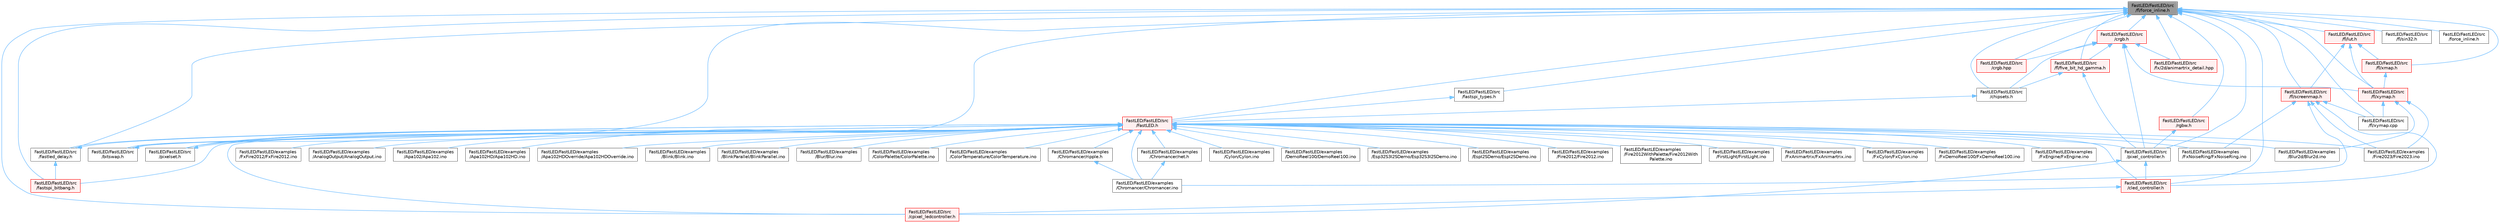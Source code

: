 digraph "FastLED/FastLED/src/fl/force_inline.h"
{
 // LATEX_PDF_SIZE
  bgcolor="transparent";
  edge [fontname=Helvetica,fontsize=10,labelfontname=Helvetica,labelfontsize=10];
  node [fontname=Helvetica,fontsize=10,shape=box,height=0.2,width=0.4];
  Node1 [id="Node000001",label="FastLED/FastLED/src\l/fl/force_inline.h",height=0.2,width=0.4,color="gray40", fillcolor="grey60", style="filled", fontcolor="black",tooltip=" "];
  Node1 -> Node2 [id="edge1_Node000001_Node000002",dir="back",color="steelblue1",style="solid",tooltip=" "];
  Node2 [id="Node000002",label="FastLED/FastLED/src\l/FastLED.h",height=0.2,width=0.4,color="red", fillcolor="#FFF0F0", style="filled",URL="$db/d97/_fast_l_e_d_8h.html",tooltip="central include file for FastLED, defines the CFastLED class/object"];
  Node2 -> Node3 [id="edge2_Node000002_Node000003",dir="back",color="steelblue1",style="solid",tooltip=" "];
  Node3 [id="Node000003",label="FastLED/FastLED/examples\l/AnalogOutput/AnalogOutput.ino",height=0.2,width=0.4,color="grey40", fillcolor="white", style="filled",URL="$d5/d17/_analog_output_8ino.html",tooltip="Demonstrates how to use FastLED color functions even without a \"pixel-addressible\" smart LED strip."];
  Node2 -> Node4 [id="edge3_Node000002_Node000004",dir="back",color="steelblue1",style="solid",tooltip=" "];
  Node4 [id="Node000004",label="FastLED/FastLED/examples\l/Apa102/Apa102.ino",height=0.2,width=0.4,color="grey40", fillcolor="white", style="filled",URL="$dd/d0f/_apa102_8ino.html",tooltip=" "];
  Node2 -> Node5 [id="edge4_Node000002_Node000005",dir="back",color="steelblue1",style="solid",tooltip=" "];
  Node5 [id="Node000005",label="FastLED/FastLED/examples\l/Apa102HD/Apa102HD.ino",height=0.2,width=0.4,color="grey40", fillcolor="white", style="filled",URL="$d1/d75/_apa102_h_d_8ino.html",tooltip="Example showing how to use the APA102HD gamma correction."];
  Node2 -> Node6 [id="edge5_Node000002_Node000006",dir="back",color="steelblue1",style="solid",tooltip=" "];
  Node6 [id="Node000006",label="FastLED/FastLED/examples\l/Apa102HDOverride/Apa102HDOverride.ino",height=0.2,width=0.4,color="grey40", fillcolor="white", style="filled",URL="$d3/d6e/_apa102_h_d_override_8ino.html",tooltip=" "];
  Node2 -> Node7 [id="edge6_Node000002_Node000007",dir="back",color="steelblue1",style="solid",tooltip=" "];
  Node7 [id="Node000007",label="FastLED/FastLED/examples\l/Blink/Blink.ino",height=0.2,width=0.4,color="grey40", fillcolor="white", style="filled",URL="$d0/dc3/_blink_8ino.html",tooltip="Blink the first LED of an LED strip."];
  Node2 -> Node8 [id="edge7_Node000002_Node000008",dir="back",color="steelblue1",style="solid",tooltip=" "];
  Node8 [id="Node000008",label="FastLED/FastLED/examples\l/BlinkParallel/BlinkParallel.ino",height=0.2,width=0.4,color="grey40", fillcolor="white", style="filled",URL="$d5/d4d/_blink_parallel_8ino.html",tooltip="Shows parallel usage of WS2812 strips."];
  Node2 -> Node9 [id="edge8_Node000002_Node000009",dir="back",color="steelblue1",style="solid",tooltip=" "];
  Node9 [id="Node000009",label="FastLED/FastLED/examples\l/Blur/Blur.ino",height=0.2,width=0.4,color="grey40", fillcolor="white", style="filled",URL="$d4/d0c/_blur_8ino.html",tooltip=" "];
  Node2 -> Node10 [id="edge9_Node000002_Node000010",dir="back",color="steelblue1",style="solid",tooltip=" "];
  Node10 [id="Node000010",label="FastLED/FastLED/examples\l/Blur2d/Blur2d.ino",height=0.2,width=0.4,color="grey40", fillcolor="white", style="filled",URL="$df/d42/_blur2d_8ino.html",tooltip=" "];
  Node2 -> Node11 [id="edge10_Node000002_Node000011",dir="back",color="steelblue1",style="solid",tooltip=" "];
  Node11 [id="Node000011",label="FastLED/FastLED/examples\l/Chromancer/Chromancer.ino",height=0.2,width=0.4,color="grey40", fillcolor="white", style="filled",URL="$d1/ddb/_chromancer_8ino.html",tooltip=" "];
  Node2 -> Node12 [id="edge11_Node000002_Node000012",dir="back",color="steelblue1",style="solid",tooltip=" "];
  Node12 [id="Node000012",label="FastLED/FastLED/examples\l/Chromancer/net.h",height=0.2,width=0.4,color="grey40", fillcolor="white", style="filled",URL="$d7/d97/net_8h.html",tooltip=" "];
  Node12 -> Node11 [id="edge12_Node000012_Node000011",dir="back",color="steelblue1",style="solid",tooltip=" "];
  Node2 -> Node13 [id="edge13_Node000002_Node000013",dir="back",color="steelblue1",style="solid",tooltip=" "];
  Node13 [id="Node000013",label="FastLED/FastLED/examples\l/Chromancer/ripple.h",height=0.2,width=0.4,color="grey40", fillcolor="white", style="filled",URL="$de/de3/ripple_8h.html",tooltip=" "];
  Node13 -> Node11 [id="edge14_Node000013_Node000011",dir="back",color="steelblue1",style="solid",tooltip=" "];
  Node2 -> Node14 [id="edge15_Node000002_Node000014",dir="back",color="steelblue1",style="solid",tooltip=" "];
  Node14 [id="Node000014",label="FastLED/FastLED/examples\l/ColorPalette/ColorPalette.ino",height=0.2,width=0.4,color="grey40", fillcolor="white", style="filled",URL="$d1/dc5/_color_palette_8ino.html",tooltip="Demonstrates how to use Color Palettes."];
  Node2 -> Node15 [id="edge16_Node000002_Node000015",dir="back",color="steelblue1",style="solid",tooltip=" "];
  Node15 [id="Node000015",label="FastLED/FastLED/examples\l/ColorTemperature/ColorTemperature.ino",height=0.2,width=0.4,color="grey40", fillcolor="white", style="filled",URL="$d7/d22/_color_temperature_8ino.html",tooltip="Demonstrates how to use ColorTemperature based color correction."];
  Node2 -> Node16 [id="edge17_Node000002_Node000016",dir="back",color="steelblue1",style="solid",tooltip=" "];
  Node16 [id="Node000016",label="FastLED/FastLED/examples\l/Cylon/Cylon.ino",height=0.2,width=0.4,color="grey40", fillcolor="white", style="filled",URL="$d8/d97/_cylon_8ino.html",tooltip="An animation that moves a single LED back and forth (Larson Scanner effect)"];
  Node2 -> Node17 [id="edge18_Node000002_Node000017",dir="back",color="steelblue1",style="solid",tooltip=" "];
  Node17 [id="Node000017",label="FastLED/FastLED/examples\l/DemoReel100/DemoReel100.ino",height=0.2,width=0.4,color="grey40", fillcolor="white", style="filled",URL="$d5/d25/_demo_reel100_8ino.html",tooltip="FastLED \"100 lines of code\" demo reel, showing off some effects."];
  Node2 -> Node18 [id="edge19_Node000002_Node000018",dir="back",color="steelblue1",style="solid",tooltip=" "];
  Node18 [id="Node000018",label="FastLED/FastLED/examples\l/Esp32S3I2SDemo/Esp32S3I2SDemo.ino",height=0.2,width=0.4,color="grey40", fillcolor="white", style="filled",URL="$db/de9/_esp32_s3_i2_s_demo_8ino.html",tooltip=" "];
  Node2 -> Node19 [id="edge20_Node000002_Node000019",dir="back",color="steelblue1",style="solid",tooltip=" "];
  Node19 [id="Node000019",label="FastLED/FastLED/examples\l/EspI2SDemo/EspI2SDemo.ino",height=0.2,width=0.4,color="grey40", fillcolor="white", style="filled",URL="$d8/d6e/_esp_i2_s_demo_8ino.html",tooltip=" "];
  Node2 -> Node20 [id="edge21_Node000002_Node000020",dir="back",color="steelblue1",style="solid",tooltip=" "];
  Node20 [id="Node000020",label="FastLED/FastLED/examples\l/Fire2012/Fire2012.ino",height=0.2,width=0.4,color="grey40", fillcolor="white", style="filled",URL="$d4/d26/_fire2012_8ino.html",tooltip="Simple one-dimensional fire animation."];
  Node2 -> Node21 [id="edge22_Node000002_Node000021",dir="back",color="steelblue1",style="solid",tooltip=" "];
  Node21 [id="Node000021",label="FastLED/FastLED/examples\l/Fire2012WithPalette/Fire2012With\lPalette.ino",height=0.2,width=0.4,color="grey40", fillcolor="white", style="filled",URL="$db/d92/_fire2012_with_palette_8ino.html",tooltip="Simple one-dimensional fire animation with a programmable color palette."];
  Node2 -> Node22 [id="edge23_Node000002_Node000022",dir="back",color="steelblue1",style="solid",tooltip=" "];
  Node22 [id="Node000022",label="FastLED/FastLED/examples\l/Fire2023/Fire2023.ino",height=0.2,width=0.4,color="grey40", fillcolor="white", style="filled",URL="$d8/d2c/_fire2023_8ino.html",tooltip=" "];
  Node2 -> Node23 [id="edge24_Node000002_Node000023",dir="back",color="steelblue1",style="solid",tooltip=" "];
  Node23 [id="Node000023",label="FastLED/FastLED/examples\l/FirstLight/FirstLight.ino",height=0.2,width=0.4,color="grey40", fillcolor="white", style="filled",URL="$de/d2b/_first_light_8ino.html",tooltip="Animate a white dot moving along a strip of LEDs."];
  Node2 -> Node24 [id="edge25_Node000002_Node000024",dir="back",color="steelblue1",style="solid",tooltip=" "];
  Node24 [id="Node000024",label="FastLED/FastLED/examples\l/FxAnimartrix/FxAnimartrix.ino",height=0.2,width=0.4,color="grey40", fillcolor="white", style="filled",URL="$dd/d96/_fx_animartrix_8ino.html",tooltip=" "];
  Node2 -> Node25 [id="edge26_Node000002_Node000025",dir="back",color="steelblue1",style="solid",tooltip=" "];
  Node25 [id="Node000025",label="FastLED/FastLED/examples\l/FxCylon/FxCylon.ino",height=0.2,width=0.4,color="grey40", fillcolor="white", style="filled",URL="$db/d86/_fx_cylon_8ino.html",tooltip=" "];
  Node2 -> Node26 [id="edge27_Node000002_Node000026",dir="back",color="steelblue1",style="solid",tooltip=" "];
  Node26 [id="Node000026",label="FastLED/FastLED/examples\l/FxDemoReel100/FxDemoReel100.ino",height=0.2,width=0.4,color="grey40", fillcolor="white", style="filled",URL="$d1/d8f/_fx_demo_reel100_8ino.html",tooltip=" "];
  Node2 -> Node27 [id="edge28_Node000002_Node000027",dir="back",color="steelblue1",style="solid",tooltip=" "];
  Node27 [id="Node000027",label="FastLED/FastLED/examples\l/FxEngine/FxEngine.ino",height=0.2,width=0.4,color="grey40", fillcolor="white", style="filled",URL="$d6/d35/_fx_engine_8ino.html",tooltip="Demonstrates how to use the FxEngine to switch between different effects on a 2D LED matrix."];
  Node2 -> Node28 [id="edge29_Node000002_Node000028",dir="back",color="steelblue1",style="solid",tooltip=" "];
  Node28 [id="Node000028",label="FastLED/FastLED/examples\l/FxFire2012/FxFire2012.ino",height=0.2,width=0.4,color="grey40", fillcolor="white", style="filled",URL="$df/d57/_fx_fire2012_8ino.html",tooltip=" "];
  Node2 -> Node29 [id="edge30_Node000002_Node000029",dir="back",color="steelblue1",style="solid",tooltip=" "];
  Node29 [id="Node000029",label="FastLED/FastLED/examples\l/FxNoiseRing/FxNoiseRing.ino",height=0.2,width=0.4,color="grey40", fillcolor="white", style="filled",URL="$d3/dac/_fx_noise_ring_8ino.html",tooltip=" "];
  Node2 -> Node64 [id="edge31_Node000002_Node000064",dir="back",color="steelblue1",style="solid",tooltip=" "];
  Node64 [id="Node000064",label="FastLED/FastLED/src\l/bitswap.h",height=0.2,width=0.4,color="grey40", fillcolor="white", style="filled",URL="$de/ded/bitswap_8h.html",tooltip="Functions for doing a rotation of bits/bytes used by parallel output."];
  Node64 -> Node2 [id="edge32_Node000064_Node000002",dir="back",color="steelblue1",style="solid",tooltip=" "];
  Node2 -> Node66 [id="edge33_Node000002_Node000066",dir="back",color="steelblue1",style="solid",tooltip=" "];
  Node66 [id="Node000066",label="FastLED/FastLED/src\l/cled_controller.h",height=0.2,width=0.4,color="red", fillcolor="#FFF0F0", style="filled",URL="$db/d6d/cled__controller_8h.html",tooltip="base definitions used by led controllers for writing out led data"];
  Node66 -> Node67 [id="edge34_Node000066_Node000067",dir="back",color="steelblue1",style="solid",tooltip=" "];
  Node67 [id="Node000067",label="FastLED/FastLED/src\l/cpixel_ledcontroller.h",height=0.2,width=0.4,color="red", fillcolor="#FFF0F0", style="filled",URL="$d9/d57/cpixel__ledcontroller_8h.html",tooltip="defines the templated version of the CLEDController class"];
  Node2 -> Node67 [id="edge35_Node000002_Node000067",dir="back",color="steelblue1",style="solid",tooltip=" "];
  Node2 -> Node77 [id="edge36_Node000002_Node000077",dir="back",color="steelblue1",style="solid",tooltip=" "];
  Node77 [id="Node000077",label="FastLED/FastLED/src\l/fastled_delay.h",height=0.2,width=0.4,color="grey40", fillcolor="white", style="filled",URL="$d0/da8/fastled__delay_8h.html",tooltip="Utility functions and classes for managing delay cycles."];
  Node77 -> Node2 [id="edge37_Node000077_Node000002",dir="back",color="steelblue1",style="solid",tooltip=" "];
  Node77 -> Node78 [id="edge38_Node000077_Node000078",dir="back",color="steelblue1",style="solid",tooltip=" "];
  Node78 [id="Node000078",label="FastLED/FastLED/src\l/fastspi_bitbang.h",height=0.2,width=0.4,color="red", fillcolor="#FFF0F0", style="filled",URL="$d9/d8d/fastspi__bitbang_8h.html",tooltip="Software SPI (aka bit-banging) support."];
  Node2 -> Node78 [id="edge39_Node000002_Node000078",dir="back",color="steelblue1",style="solid",tooltip=" "];
  Node2 -> Node109 [id="edge40_Node000002_Node000109",dir="back",color="steelblue1",style="solid",tooltip=" "];
  Node109 [id="Node000109",label="FastLED/FastLED/src\l/pixel_controller.h",height=0.2,width=0.4,color="grey40", fillcolor="white", style="filled",URL="$d5/d4d/pixel__controller_8h.html",tooltip="Low level pixel data writing class."];
  Node109 -> Node66 [id="edge41_Node000109_Node000066",dir="back",color="steelblue1",style="solid",tooltip=" "];
  Node109 -> Node67 [id="edge42_Node000109_Node000067",dir="back",color="steelblue1",style="solid",tooltip=" "];
  Node2 -> Node110 [id="edge43_Node000002_Node000110",dir="back",color="steelblue1",style="solid",tooltip=" "];
  Node110 [id="Node000110",label="FastLED/FastLED/src\l/pixelset.h",height=0.2,width=0.4,color="grey40", fillcolor="white", style="filled",URL="$d4/d46/pixelset_8h.html",tooltip="Declares classes for managing logical groups of LEDs."];
  Node110 -> Node2 [id="edge44_Node000110_Node000002",dir="back",color="steelblue1",style="solid",tooltip=" "];
  Node1 -> Node64 [id="edge45_Node000001_Node000064",dir="back",color="steelblue1",style="solid",tooltip=" "];
  Node1 -> Node105 [id="edge46_Node000001_Node000105",dir="back",color="steelblue1",style="solid",tooltip=" "];
  Node105 [id="Node000105",label="FastLED/FastLED/src\l/chipsets.h",height=0.2,width=0.4,color="grey40", fillcolor="white", style="filled",URL="$db/d66/chipsets_8h.html",tooltip="Contains the bulk of the definitions for the various LED chipsets supported."];
  Node105 -> Node2 [id="edge47_Node000105_Node000002",dir="back",color="steelblue1",style="solid",tooltip=" "];
  Node1 -> Node66 [id="edge48_Node000001_Node000066",dir="back",color="steelblue1",style="solid",tooltip=" "];
  Node1 -> Node67 [id="edge49_Node000001_Node000067",dir="back",color="steelblue1",style="solid",tooltip=" "];
  Node1 -> Node115 [id="edge50_Node000001_Node000115",dir="back",color="steelblue1",style="solid",tooltip=" "];
  Node115 [id="Node000115",label="FastLED/FastLED/src\l/crgb.h",height=0.2,width=0.4,color="red", fillcolor="#FFF0F0", style="filled",URL="$db/dd1/crgb_8h.html",tooltip="Defines the red, green, and blue (RGB) pixel struct."];
  Node115 -> Node105 [id="edge51_Node000115_Node000105",dir="back",color="steelblue1",style="solid",tooltip=" "];
  Node115 -> Node103 [id="edge52_Node000115_Node000103",dir="back",color="steelblue1",style="solid",tooltip=" "];
  Node103 [id="Node000103",label="FastLED/FastLED/src\l/crgb.hpp",height=0.2,width=0.4,color="red", fillcolor="#FFF0F0", style="filled",URL="$d0/d4b/crgb_8hpp.html",tooltip="Defines utility functions for the red, green, and blue (RGB) pixel struct."];
  Node115 -> Node127 [id="edge53_Node000115_Node000127",dir="back",color="steelblue1",style="solid",tooltip=" "];
  Node127 [id="Node000127",label="FastLED/FastLED/src\l/fl/five_bit_hd_gamma.h",height=0.2,width=0.4,color="red", fillcolor="#FFF0F0", style="filled",URL="$dc/d44/five__bit__hd__gamma_8h.html",tooltip="Declares functions for five-bit gamma correction."];
  Node127 -> Node105 [id="edge54_Node000127_Node000105",dir="back",color="steelblue1",style="solid",tooltip=" "];
  Node127 -> Node109 [id="edge55_Node000127_Node000109",dir="back",color="steelblue1",style="solid",tooltip=" "];
  Node115 -> Node152 [id="edge56_Node000115_Node000152",dir="back",color="steelblue1",style="solid",tooltip=" "];
  Node152 [id="Node000152",label="FastLED/FastLED/src\l/fl/xymap.h",height=0.2,width=0.4,color="red", fillcolor="#FFF0F0", style="filled",URL="$d6/dc9/fl_2xymap_8h.html",tooltip=" "];
  Node152 -> Node10 [id="edge57_Node000152_Node000010",dir="back",color="steelblue1",style="solid",tooltip=" "];
  Node152 -> Node22 [id="edge58_Node000152_Node000022",dir="back",color="steelblue1",style="solid",tooltip=" "];
  Node152 -> Node139 [id="edge59_Node000152_Node000139",dir="back",color="steelblue1",style="solid",tooltip=" "];
  Node139 [id="Node000139",label="FastLED/FastLED/src\l/fl/xymap.cpp",height=0.2,width=0.4,color="grey40", fillcolor="white", style="filled",URL="$d7/d09/xymap_8cpp.html",tooltip=" "];
  Node115 -> Node158 [id="edge60_Node000115_Node000158",dir="back",color="steelblue1",style="solid",tooltip=" "];
  Node158 [id="Node000158",label="FastLED/FastLED/src\l/fx/2d/animartrix_detail.hpp",height=0.2,width=0.4,color="red", fillcolor="#FFF0F0", style="filled",URL="$d3/d3b/animartrix__detail_8hpp.html",tooltip=" "];
  Node115 -> Node109 [id="edge61_Node000115_Node000109",dir="back",color="steelblue1",style="solid",tooltip=" "];
  Node1 -> Node103 [id="edge62_Node000001_Node000103",dir="back",color="steelblue1",style="solid",tooltip=" "];
  Node1 -> Node77 [id="edge63_Node000001_Node000077",dir="back",color="steelblue1",style="solid",tooltip=" "];
  Node1 -> Node78 [id="edge64_Node000001_Node000078",dir="back",color="steelblue1",style="solid",tooltip=" "];
  Node1 -> Node171 [id="edge65_Node000001_Node000171",dir="back",color="steelblue1",style="solid",tooltip=" "];
  Node171 [id="Node000171",label="FastLED/FastLED/src\l/fastspi_types.h",height=0.2,width=0.4,color="grey40", fillcolor="white", style="filled",URL="$d2/ddb/fastspi__types_8h.html",tooltip="Data types and constants used by SPI interfaces."];
  Node171 -> Node2 [id="edge66_Node000171_Node000002",dir="back",color="steelblue1",style="solid",tooltip=" "];
  Node1 -> Node127 [id="edge67_Node000001_Node000127",dir="back",color="steelblue1",style="solid",tooltip=" "];
  Node1 -> Node172 [id="edge68_Node000001_Node000172",dir="back",color="steelblue1",style="solid",tooltip=" "];
  Node172 [id="Node000172",label="FastLED/FastLED/src\l/fl/lut.h",height=0.2,width=0.4,color="red", fillcolor="#FFF0F0", style="filled",URL="$d3/db6/fl_2lut_8h.html",tooltip=" "];
  Node172 -> Node134 [id="edge69_Node000172_Node000134",dir="back",color="steelblue1",style="solid",tooltip=" "];
  Node134 [id="Node000134",label="FastLED/FastLED/src\l/fl/screenmap.h",height=0.2,width=0.4,color="red", fillcolor="#FFF0F0", style="filled",URL="$d7/d0d/fl_2screenmap_8h.html",tooltip=" "];
  Node134 -> Node11 [id="edge70_Node000134_Node000011",dir="back",color="steelblue1",style="solid",tooltip=" "];
  Node134 -> Node22 [id="edge71_Node000134_Node000022",dir="back",color="steelblue1",style="solid",tooltip=" "];
  Node134 -> Node29 [id="edge72_Node000134_Node000029",dir="back",color="steelblue1",style="solid",tooltip=" "];
  Node134 -> Node66 [id="edge73_Node000134_Node000066",dir="back",color="steelblue1",style="solid",tooltip=" "];
  Node134 -> Node139 [id="edge74_Node000134_Node000139",dir="back",color="steelblue1",style="solid",tooltip=" "];
  Node172 -> Node173 [id="edge75_Node000172_Node000173",dir="back",color="steelblue1",style="solid",tooltip=" "];
  Node173 [id="Node000173",label="FastLED/FastLED/src\l/fl/xmap.h",height=0.2,width=0.4,color="red", fillcolor="#FFF0F0", style="filled",URL="$d5/d22/fl_2xmap_8h.html",tooltip=" "];
  Node173 -> Node152 [id="edge76_Node000173_Node000152",dir="back",color="steelblue1",style="solid",tooltip=" "];
  Node172 -> Node152 [id="edge77_Node000172_Node000152",dir="back",color="steelblue1",style="solid",tooltip=" "];
  Node1 -> Node134 [id="edge78_Node000001_Node000134",dir="back",color="steelblue1",style="solid",tooltip=" "];
  Node1 -> Node177 [id="edge79_Node000001_Node000177",dir="back",color="steelblue1",style="solid",tooltip=" "];
  Node177 [id="Node000177",label="FastLED/FastLED/src\l/fl/sin32.h",height=0.2,width=0.4,color="grey40", fillcolor="white", style="filled",URL="$d3/d84/sin32_8h.html",tooltip=" "];
  Node1 -> Node173 [id="edge80_Node000001_Node000173",dir="back",color="steelblue1",style="solid",tooltip=" "];
  Node1 -> Node139 [id="edge81_Node000001_Node000139",dir="back",color="steelblue1",style="solid",tooltip=" "];
  Node1 -> Node152 [id="edge82_Node000001_Node000152",dir="back",color="steelblue1",style="solid",tooltip=" "];
  Node1 -> Node178 [id="edge83_Node000001_Node000178",dir="back",color="steelblue1",style="solid",tooltip=" "];
  Node178 [id="Node000178",label="FastLED/FastLED/src\l/force_inline.h",height=0.2,width=0.4,color="grey40", fillcolor="white", style="filled",URL="$d4/d64/force__inline_8h.html",tooltip=" "];
  Node1 -> Node158 [id="edge84_Node000001_Node000158",dir="back",color="steelblue1",style="solid",tooltip=" "];
  Node1 -> Node109 [id="edge85_Node000001_Node000109",dir="back",color="steelblue1",style="solid",tooltip=" "];
  Node1 -> Node110 [id="edge86_Node000001_Node000110",dir="back",color="steelblue1",style="solid",tooltip=" "];
  Node1 -> Node179 [id="edge87_Node000001_Node000179",dir="back",color="steelblue1",style="solid",tooltip=" "];
  Node179 [id="Node000179",label="FastLED/FastLED/src\l/rgbw.h",height=0.2,width=0.4,color="red", fillcolor="#FFF0F0", style="filled",URL="$d7/dbb/rgbw_8h.html",tooltip="Functions for red, green, blue, white (RGBW) output."];
  Node179 -> Node109 [id="edge88_Node000179_Node000109",dir="back",color="steelblue1",style="solid",tooltip=" "];
}
